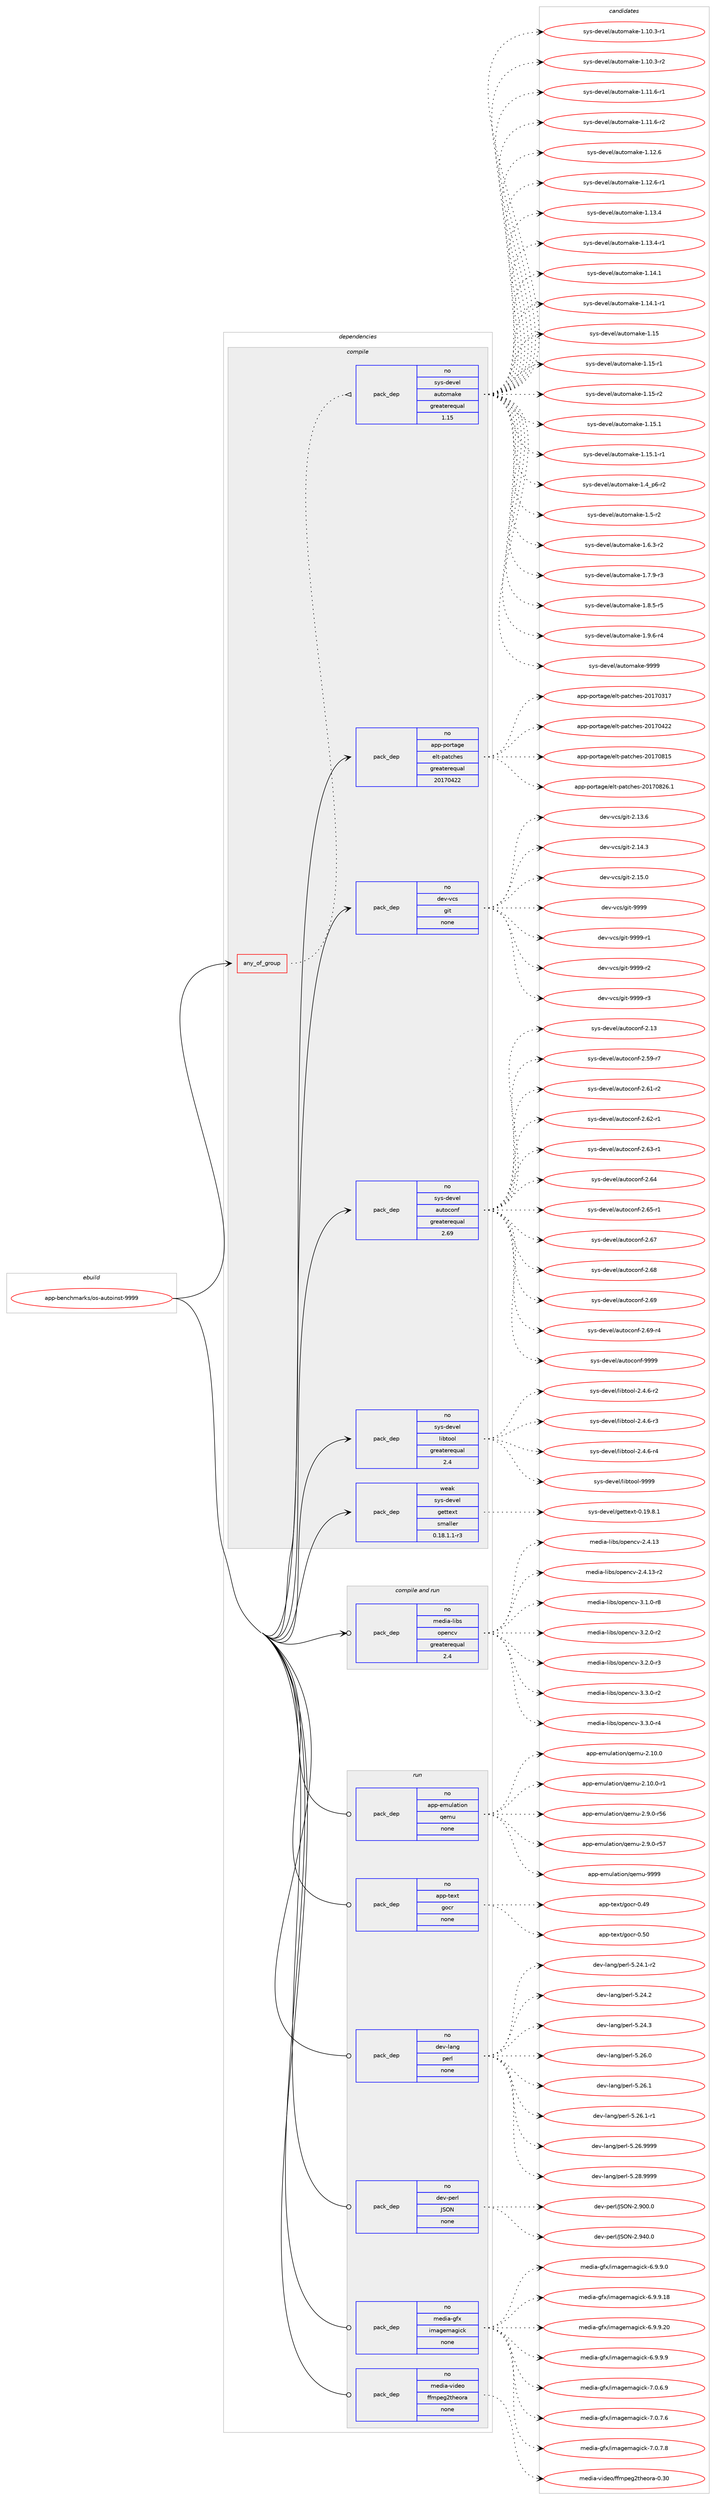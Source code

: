 digraph prolog {

# *************
# Graph options
# *************

newrank=true;
concentrate=true;
compound=true;
graph [rankdir=LR,fontname=Helvetica,fontsize=10,ranksep=1.5];#, ranksep=2.5, nodesep=0.2];
edge  [arrowhead=vee];
node  [fontname=Helvetica,fontsize=10];

# **********
# The ebuild
# **********

subgraph cluster_leftcol {
color=gray;
rank=same;
label=<<i>ebuild</i>>;
id [label="app-benchmarks/os-autoinst-9999", color=red, width=4, href="../app-benchmarks/os-autoinst-9999.svg"];
}

# ****************
# The dependencies
# ****************

subgraph cluster_midcol {
color=gray;
label=<<i>dependencies</i>>;
subgraph cluster_compile {
fillcolor="#eeeeee";
style=filled;
label=<<i>compile</i>>;
subgraph any201 {
dependency11244 [label=<<TABLE BORDER="0" CELLBORDER="1" CELLSPACING="0" CELLPADDING="4"><TR><TD CELLPADDING="10">any_of_group</TD></TR></TABLE>>, shape=none, color=red];subgraph pack7969 {
dependency11245 [label=<<TABLE BORDER="0" CELLBORDER="1" CELLSPACING="0" CELLPADDING="4" WIDTH="220"><TR><TD ROWSPAN="6" CELLPADDING="30">pack_dep</TD></TR><TR><TD WIDTH="110">no</TD></TR><TR><TD>sys-devel</TD></TR><TR><TD>automake</TD></TR><TR><TD>greaterequal</TD></TR><TR><TD>1.15</TD></TR></TABLE>>, shape=none, color=blue];
}
dependency11244:e -> dependency11245:w [weight=20,style="dotted",arrowhead="oinv"];
}
id:e -> dependency11244:w [weight=20,style="solid",arrowhead="vee"];
subgraph pack7970 {
dependency11246 [label=<<TABLE BORDER="0" CELLBORDER="1" CELLSPACING="0" CELLPADDING="4" WIDTH="220"><TR><TD ROWSPAN="6" CELLPADDING="30">pack_dep</TD></TR><TR><TD WIDTH="110">no</TD></TR><TR><TD>app-portage</TD></TR><TR><TD>elt-patches</TD></TR><TR><TD>greaterequal</TD></TR><TR><TD>20170422</TD></TR></TABLE>>, shape=none, color=blue];
}
id:e -> dependency11246:w [weight=20,style="solid",arrowhead="vee"];
subgraph pack7971 {
dependency11247 [label=<<TABLE BORDER="0" CELLBORDER="1" CELLSPACING="0" CELLPADDING="4" WIDTH="220"><TR><TD ROWSPAN="6" CELLPADDING="30">pack_dep</TD></TR><TR><TD WIDTH="110">no</TD></TR><TR><TD>dev-vcs</TD></TR><TR><TD>git</TD></TR><TR><TD>none</TD></TR><TR><TD></TD></TR></TABLE>>, shape=none, color=blue];
}
id:e -> dependency11247:w [weight=20,style="solid",arrowhead="vee"];
subgraph pack7972 {
dependency11248 [label=<<TABLE BORDER="0" CELLBORDER="1" CELLSPACING="0" CELLPADDING="4" WIDTH="220"><TR><TD ROWSPAN="6" CELLPADDING="30">pack_dep</TD></TR><TR><TD WIDTH="110">no</TD></TR><TR><TD>sys-devel</TD></TR><TR><TD>autoconf</TD></TR><TR><TD>greaterequal</TD></TR><TR><TD>2.69</TD></TR></TABLE>>, shape=none, color=blue];
}
id:e -> dependency11248:w [weight=20,style="solid",arrowhead="vee"];
subgraph pack7973 {
dependency11249 [label=<<TABLE BORDER="0" CELLBORDER="1" CELLSPACING="0" CELLPADDING="4" WIDTH="220"><TR><TD ROWSPAN="6" CELLPADDING="30">pack_dep</TD></TR><TR><TD WIDTH="110">no</TD></TR><TR><TD>sys-devel</TD></TR><TR><TD>libtool</TD></TR><TR><TD>greaterequal</TD></TR><TR><TD>2.4</TD></TR></TABLE>>, shape=none, color=blue];
}
id:e -> dependency11249:w [weight=20,style="solid",arrowhead="vee"];
subgraph pack7974 {
dependency11250 [label=<<TABLE BORDER="0" CELLBORDER="1" CELLSPACING="0" CELLPADDING="4" WIDTH="220"><TR><TD ROWSPAN="6" CELLPADDING="30">pack_dep</TD></TR><TR><TD WIDTH="110">weak</TD></TR><TR><TD>sys-devel</TD></TR><TR><TD>gettext</TD></TR><TR><TD>smaller</TD></TR><TR><TD>0.18.1.1-r3</TD></TR></TABLE>>, shape=none, color=blue];
}
id:e -> dependency11250:w [weight=20,style="solid",arrowhead="vee"];
}
subgraph cluster_compileandrun {
fillcolor="#eeeeee";
style=filled;
label=<<i>compile and run</i>>;
subgraph pack7975 {
dependency11251 [label=<<TABLE BORDER="0" CELLBORDER="1" CELLSPACING="0" CELLPADDING="4" WIDTH="220"><TR><TD ROWSPAN="6" CELLPADDING="30">pack_dep</TD></TR><TR><TD WIDTH="110">no</TD></TR><TR><TD>media-libs</TD></TR><TR><TD>opencv</TD></TR><TR><TD>greaterequal</TD></TR><TR><TD>2.4</TD></TR></TABLE>>, shape=none, color=blue];
}
id:e -> dependency11251:w [weight=20,style="solid",arrowhead="odotvee"];
}
subgraph cluster_run {
fillcolor="#eeeeee";
style=filled;
label=<<i>run</i>>;
subgraph pack7976 {
dependency11252 [label=<<TABLE BORDER="0" CELLBORDER="1" CELLSPACING="0" CELLPADDING="4" WIDTH="220"><TR><TD ROWSPAN="6" CELLPADDING="30">pack_dep</TD></TR><TR><TD WIDTH="110">no</TD></TR><TR><TD>app-emulation</TD></TR><TR><TD>qemu</TD></TR><TR><TD>none</TD></TR><TR><TD></TD></TR></TABLE>>, shape=none, color=blue];
}
id:e -> dependency11252:w [weight=20,style="solid",arrowhead="odot"];
subgraph pack7977 {
dependency11253 [label=<<TABLE BORDER="0" CELLBORDER="1" CELLSPACING="0" CELLPADDING="4" WIDTH="220"><TR><TD ROWSPAN="6" CELLPADDING="30">pack_dep</TD></TR><TR><TD WIDTH="110">no</TD></TR><TR><TD>app-text</TD></TR><TR><TD>gocr</TD></TR><TR><TD>none</TD></TR><TR><TD></TD></TR></TABLE>>, shape=none, color=blue];
}
id:e -> dependency11253:w [weight=20,style="solid",arrowhead="odot"];
subgraph pack7978 {
dependency11254 [label=<<TABLE BORDER="0" CELLBORDER="1" CELLSPACING="0" CELLPADDING="4" WIDTH="220"><TR><TD ROWSPAN="6" CELLPADDING="30">pack_dep</TD></TR><TR><TD WIDTH="110">no</TD></TR><TR><TD>dev-lang</TD></TR><TR><TD>perl</TD></TR><TR><TD>none</TD></TR><TR><TD></TD></TR></TABLE>>, shape=none, color=blue];
}
id:e -> dependency11254:w [weight=20,style="solid",arrowhead="odot"];
subgraph pack7979 {
dependency11255 [label=<<TABLE BORDER="0" CELLBORDER="1" CELLSPACING="0" CELLPADDING="4" WIDTH="220"><TR><TD ROWSPAN="6" CELLPADDING="30">pack_dep</TD></TR><TR><TD WIDTH="110">no</TD></TR><TR><TD>dev-perl</TD></TR><TR><TD>JSON</TD></TR><TR><TD>none</TD></TR><TR><TD></TD></TR></TABLE>>, shape=none, color=blue];
}
id:e -> dependency11255:w [weight=20,style="solid",arrowhead="odot"];
subgraph pack7980 {
dependency11256 [label=<<TABLE BORDER="0" CELLBORDER="1" CELLSPACING="0" CELLPADDING="4" WIDTH="220"><TR><TD ROWSPAN="6" CELLPADDING="30">pack_dep</TD></TR><TR><TD WIDTH="110">no</TD></TR><TR><TD>media-gfx</TD></TR><TR><TD>imagemagick</TD></TR><TR><TD>none</TD></TR><TR><TD></TD></TR></TABLE>>, shape=none, color=blue];
}
id:e -> dependency11256:w [weight=20,style="solid",arrowhead="odot"];
subgraph pack7981 {
dependency11257 [label=<<TABLE BORDER="0" CELLBORDER="1" CELLSPACING="0" CELLPADDING="4" WIDTH="220"><TR><TD ROWSPAN="6" CELLPADDING="30">pack_dep</TD></TR><TR><TD WIDTH="110">no</TD></TR><TR><TD>media-video</TD></TR><TR><TD>ffmpeg2theora</TD></TR><TR><TD>none</TD></TR><TR><TD></TD></TR></TABLE>>, shape=none, color=blue];
}
id:e -> dependency11257:w [weight=20,style="solid",arrowhead="odot"];
}
}

# **************
# The candidates
# **************

subgraph cluster_choices {
rank=same;
color=gray;
label=<<i>candidates</i>>;

subgraph choice7969 {
color=black;
nodesep=1;
choice11512111545100101118101108479711711611110997107101454946494846514511449 [label="sys-devel/automake-1.10.3-r1", color=red, width=4,href="../sys-devel/automake-1.10.3-r1.svg"];
choice11512111545100101118101108479711711611110997107101454946494846514511450 [label="sys-devel/automake-1.10.3-r2", color=red, width=4,href="../sys-devel/automake-1.10.3-r2.svg"];
choice11512111545100101118101108479711711611110997107101454946494946544511449 [label="sys-devel/automake-1.11.6-r1", color=red, width=4,href="../sys-devel/automake-1.11.6-r1.svg"];
choice11512111545100101118101108479711711611110997107101454946494946544511450 [label="sys-devel/automake-1.11.6-r2", color=red, width=4,href="../sys-devel/automake-1.11.6-r2.svg"];
choice1151211154510010111810110847971171161111099710710145494649504654 [label="sys-devel/automake-1.12.6", color=red, width=4,href="../sys-devel/automake-1.12.6.svg"];
choice11512111545100101118101108479711711611110997107101454946495046544511449 [label="sys-devel/automake-1.12.6-r1", color=red, width=4,href="../sys-devel/automake-1.12.6-r1.svg"];
choice1151211154510010111810110847971171161111099710710145494649514652 [label="sys-devel/automake-1.13.4", color=red, width=4,href="../sys-devel/automake-1.13.4.svg"];
choice11512111545100101118101108479711711611110997107101454946495146524511449 [label="sys-devel/automake-1.13.4-r1", color=red, width=4,href="../sys-devel/automake-1.13.4-r1.svg"];
choice1151211154510010111810110847971171161111099710710145494649524649 [label="sys-devel/automake-1.14.1", color=red, width=4,href="../sys-devel/automake-1.14.1.svg"];
choice11512111545100101118101108479711711611110997107101454946495246494511449 [label="sys-devel/automake-1.14.1-r1", color=red, width=4,href="../sys-devel/automake-1.14.1-r1.svg"];
choice115121115451001011181011084797117116111109971071014549464953 [label="sys-devel/automake-1.15", color=red, width=4,href="../sys-devel/automake-1.15.svg"];
choice1151211154510010111810110847971171161111099710710145494649534511449 [label="sys-devel/automake-1.15-r1", color=red, width=4,href="../sys-devel/automake-1.15-r1.svg"];
choice1151211154510010111810110847971171161111099710710145494649534511450 [label="sys-devel/automake-1.15-r2", color=red, width=4,href="../sys-devel/automake-1.15-r2.svg"];
choice1151211154510010111810110847971171161111099710710145494649534649 [label="sys-devel/automake-1.15.1", color=red, width=4,href="../sys-devel/automake-1.15.1.svg"];
choice11512111545100101118101108479711711611110997107101454946495346494511449 [label="sys-devel/automake-1.15.1-r1", color=red, width=4,href="../sys-devel/automake-1.15.1-r1.svg"];
choice115121115451001011181011084797117116111109971071014549465295112544511450 [label="sys-devel/automake-1.4_p6-r2", color=red, width=4,href="../sys-devel/automake-1.4_p6-r2.svg"];
choice11512111545100101118101108479711711611110997107101454946534511450 [label="sys-devel/automake-1.5-r2", color=red, width=4,href="../sys-devel/automake-1.5-r2.svg"];
choice115121115451001011181011084797117116111109971071014549465446514511450 [label="sys-devel/automake-1.6.3-r2", color=red, width=4,href="../sys-devel/automake-1.6.3-r2.svg"];
choice115121115451001011181011084797117116111109971071014549465546574511451 [label="sys-devel/automake-1.7.9-r3", color=red, width=4,href="../sys-devel/automake-1.7.9-r3.svg"];
choice115121115451001011181011084797117116111109971071014549465646534511453 [label="sys-devel/automake-1.8.5-r5", color=red, width=4,href="../sys-devel/automake-1.8.5-r5.svg"];
choice115121115451001011181011084797117116111109971071014549465746544511452 [label="sys-devel/automake-1.9.6-r4", color=red, width=4,href="../sys-devel/automake-1.9.6-r4.svg"];
choice115121115451001011181011084797117116111109971071014557575757 [label="sys-devel/automake-9999", color=red, width=4,href="../sys-devel/automake-9999.svg"];
dependency11245:e -> choice11512111545100101118101108479711711611110997107101454946494846514511449:w [style=dotted,weight="100"];
dependency11245:e -> choice11512111545100101118101108479711711611110997107101454946494846514511450:w [style=dotted,weight="100"];
dependency11245:e -> choice11512111545100101118101108479711711611110997107101454946494946544511449:w [style=dotted,weight="100"];
dependency11245:e -> choice11512111545100101118101108479711711611110997107101454946494946544511450:w [style=dotted,weight="100"];
dependency11245:e -> choice1151211154510010111810110847971171161111099710710145494649504654:w [style=dotted,weight="100"];
dependency11245:e -> choice11512111545100101118101108479711711611110997107101454946495046544511449:w [style=dotted,weight="100"];
dependency11245:e -> choice1151211154510010111810110847971171161111099710710145494649514652:w [style=dotted,weight="100"];
dependency11245:e -> choice11512111545100101118101108479711711611110997107101454946495146524511449:w [style=dotted,weight="100"];
dependency11245:e -> choice1151211154510010111810110847971171161111099710710145494649524649:w [style=dotted,weight="100"];
dependency11245:e -> choice11512111545100101118101108479711711611110997107101454946495246494511449:w [style=dotted,weight="100"];
dependency11245:e -> choice115121115451001011181011084797117116111109971071014549464953:w [style=dotted,weight="100"];
dependency11245:e -> choice1151211154510010111810110847971171161111099710710145494649534511449:w [style=dotted,weight="100"];
dependency11245:e -> choice1151211154510010111810110847971171161111099710710145494649534511450:w [style=dotted,weight="100"];
dependency11245:e -> choice1151211154510010111810110847971171161111099710710145494649534649:w [style=dotted,weight="100"];
dependency11245:e -> choice11512111545100101118101108479711711611110997107101454946495346494511449:w [style=dotted,weight="100"];
dependency11245:e -> choice115121115451001011181011084797117116111109971071014549465295112544511450:w [style=dotted,weight="100"];
dependency11245:e -> choice11512111545100101118101108479711711611110997107101454946534511450:w [style=dotted,weight="100"];
dependency11245:e -> choice115121115451001011181011084797117116111109971071014549465446514511450:w [style=dotted,weight="100"];
dependency11245:e -> choice115121115451001011181011084797117116111109971071014549465546574511451:w [style=dotted,weight="100"];
dependency11245:e -> choice115121115451001011181011084797117116111109971071014549465646534511453:w [style=dotted,weight="100"];
dependency11245:e -> choice115121115451001011181011084797117116111109971071014549465746544511452:w [style=dotted,weight="100"];
dependency11245:e -> choice115121115451001011181011084797117116111109971071014557575757:w [style=dotted,weight="100"];
}
subgraph choice7970 {
color=black;
nodesep=1;
choice97112112451121111141169710310147101108116451129711699104101115455048495548514955 [label="app-portage/elt-patches-20170317", color=red, width=4,href="../app-portage/elt-patches-20170317.svg"];
choice97112112451121111141169710310147101108116451129711699104101115455048495548525050 [label="app-portage/elt-patches-20170422", color=red, width=4,href="../app-portage/elt-patches-20170422.svg"];
choice97112112451121111141169710310147101108116451129711699104101115455048495548564953 [label="app-portage/elt-patches-20170815", color=red, width=4,href="../app-portage/elt-patches-20170815.svg"];
choice971121124511211111411697103101471011081164511297116991041011154550484955485650544649 [label="app-portage/elt-patches-20170826.1", color=red, width=4,href="../app-portage/elt-patches-20170826.1.svg"];
dependency11246:e -> choice97112112451121111141169710310147101108116451129711699104101115455048495548514955:w [style=dotted,weight="100"];
dependency11246:e -> choice97112112451121111141169710310147101108116451129711699104101115455048495548525050:w [style=dotted,weight="100"];
dependency11246:e -> choice97112112451121111141169710310147101108116451129711699104101115455048495548564953:w [style=dotted,weight="100"];
dependency11246:e -> choice971121124511211111411697103101471011081164511297116991041011154550484955485650544649:w [style=dotted,weight="100"];
}
subgraph choice7971 {
color=black;
nodesep=1;
choice10010111845118991154710310511645504649514654 [label="dev-vcs/git-2.13.6", color=red, width=4,href="../dev-vcs/git-2.13.6.svg"];
choice10010111845118991154710310511645504649524651 [label="dev-vcs/git-2.14.3", color=red, width=4,href="../dev-vcs/git-2.14.3.svg"];
choice10010111845118991154710310511645504649534648 [label="dev-vcs/git-2.15.0", color=red, width=4,href="../dev-vcs/git-2.15.0.svg"];
choice1001011184511899115471031051164557575757 [label="dev-vcs/git-9999", color=red, width=4,href="../dev-vcs/git-9999.svg"];
choice10010111845118991154710310511645575757574511449 [label="dev-vcs/git-9999-r1", color=red, width=4,href="../dev-vcs/git-9999-r1.svg"];
choice10010111845118991154710310511645575757574511450 [label="dev-vcs/git-9999-r2", color=red, width=4,href="../dev-vcs/git-9999-r2.svg"];
choice10010111845118991154710310511645575757574511451 [label="dev-vcs/git-9999-r3", color=red, width=4,href="../dev-vcs/git-9999-r3.svg"];
dependency11247:e -> choice10010111845118991154710310511645504649514654:w [style=dotted,weight="100"];
dependency11247:e -> choice10010111845118991154710310511645504649524651:w [style=dotted,weight="100"];
dependency11247:e -> choice10010111845118991154710310511645504649534648:w [style=dotted,weight="100"];
dependency11247:e -> choice1001011184511899115471031051164557575757:w [style=dotted,weight="100"];
dependency11247:e -> choice10010111845118991154710310511645575757574511449:w [style=dotted,weight="100"];
dependency11247:e -> choice10010111845118991154710310511645575757574511450:w [style=dotted,weight="100"];
dependency11247:e -> choice10010111845118991154710310511645575757574511451:w [style=dotted,weight="100"];
}
subgraph choice7972 {
color=black;
nodesep=1;
choice115121115451001011181011084797117116111991111101024550464951 [label="sys-devel/autoconf-2.13", color=red, width=4,href="../sys-devel/autoconf-2.13.svg"];
choice1151211154510010111810110847971171161119911111010245504653574511455 [label="sys-devel/autoconf-2.59-r7", color=red, width=4,href="../sys-devel/autoconf-2.59-r7.svg"];
choice1151211154510010111810110847971171161119911111010245504654494511450 [label="sys-devel/autoconf-2.61-r2", color=red, width=4,href="../sys-devel/autoconf-2.61-r2.svg"];
choice1151211154510010111810110847971171161119911111010245504654504511449 [label="sys-devel/autoconf-2.62-r1", color=red, width=4,href="../sys-devel/autoconf-2.62-r1.svg"];
choice1151211154510010111810110847971171161119911111010245504654514511449 [label="sys-devel/autoconf-2.63-r1", color=red, width=4,href="../sys-devel/autoconf-2.63-r1.svg"];
choice115121115451001011181011084797117116111991111101024550465452 [label="sys-devel/autoconf-2.64", color=red, width=4,href="../sys-devel/autoconf-2.64.svg"];
choice1151211154510010111810110847971171161119911111010245504654534511449 [label="sys-devel/autoconf-2.65-r1", color=red, width=4,href="../sys-devel/autoconf-2.65-r1.svg"];
choice115121115451001011181011084797117116111991111101024550465455 [label="sys-devel/autoconf-2.67", color=red, width=4,href="../sys-devel/autoconf-2.67.svg"];
choice115121115451001011181011084797117116111991111101024550465456 [label="sys-devel/autoconf-2.68", color=red, width=4,href="../sys-devel/autoconf-2.68.svg"];
choice115121115451001011181011084797117116111991111101024550465457 [label="sys-devel/autoconf-2.69", color=red, width=4,href="../sys-devel/autoconf-2.69.svg"];
choice1151211154510010111810110847971171161119911111010245504654574511452 [label="sys-devel/autoconf-2.69-r4", color=red, width=4,href="../sys-devel/autoconf-2.69-r4.svg"];
choice115121115451001011181011084797117116111991111101024557575757 [label="sys-devel/autoconf-9999", color=red, width=4,href="../sys-devel/autoconf-9999.svg"];
dependency11248:e -> choice115121115451001011181011084797117116111991111101024550464951:w [style=dotted,weight="100"];
dependency11248:e -> choice1151211154510010111810110847971171161119911111010245504653574511455:w [style=dotted,weight="100"];
dependency11248:e -> choice1151211154510010111810110847971171161119911111010245504654494511450:w [style=dotted,weight="100"];
dependency11248:e -> choice1151211154510010111810110847971171161119911111010245504654504511449:w [style=dotted,weight="100"];
dependency11248:e -> choice1151211154510010111810110847971171161119911111010245504654514511449:w [style=dotted,weight="100"];
dependency11248:e -> choice115121115451001011181011084797117116111991111101024550465452:w [style=dotted,weight="100"];
dependency11248:e -> choice1151211154510010111810110847971171161119911111010245504654534511449:w [style=dotted,weight="100"];
dependency11248:e -> choice115121115451001011181011084797117116111991111101024550465455:w [style=dotted,weight="100"];
dependency11248:e -> choice115121115451001011181011084797117116111991111101024550465456:w [style=dotted,weight="100"];
dependency11248:e -> choice115121115451001011181011084797117116111991111101024550465457:w [style=dotted,weight="100"];
dependency11248:e -> choice1151211154510010111810110847971171161119911111010245504654574511452:w [style=dotted,weight="100"];
dependency11248:e -> choice115121115451001011181011084797117116111991111101024557575757:w [style=dotted,weight="100"];
}
subgraph choice7973 {
color=black;
nodesep=1;
choice1151211154510010111810110847108105981161111111084550465246544511450 [label="sys-devel/libtool-2.4.6-r2", color=red, width=4,href="../sys-devel/libtool-2.4.6-r2.svg"];
choice1151211154510010111810110847108105981161111111084550465246544511451 [label="sys-devel/libtool-2.4.6-r3", color=red, width=4,href="../sys-devel/libtool-2.4.6-r3.svg"];
choice1151211154510010111810110847108105981161111111084550465246544511452 [label="sys-devel/libtool-2.4.6-r4", color=red, width=4,href="../sys-devel/libtool-2.4.6-r4.svg"];
choice1151211154510010111810110847108105981161111111084557575757 [label="sys-devel/libtool-9999", color=red, width=4,href="../sys-devel/libtool-9999.svg"];
dependency11249:e -> choice1151211154510010111810110847108105981161111111084550465246544511450:w [style=dotted,weight="100"];
dependency11249:e -> choice1151211154510010111810110847108105981161111111084550465246544511451:w [style=dotted,weight="100"];
dependency11249:e -> choice1151211154510010111810110847108105981161111111084550465246544511452:w [style=dotted,weight="100"];
dependency11249:e -> choice1151211154510010111810110847108105981161111111084557575757:w [style=dotted,weight="100"];
}
subgraph choice7974 {
color=black;
nodesep=1;
choice1151211154510010111810110847103101116116101120116454846495746564649 [label="sys-devel/gettext-0.19.8.1", color=red, width=4,href="../sys-devel/gettext-0.19.8.1.svg"];
dependency11250:e -> choice1151211154510010111810110847103101116116101120116454846495746564649:w [style=dotted,weight="100"];
}
subgraph choice7975 {
color=black;
nodesep=1;
choice109101100105974510810598115471111121011109911845504652464951 [label="media-libs/opencv-2.4.13", color=red, width=4,href="../media-libs/opencv-2.4.13.svg"];
choice1091011001059745108105981154711111210111099118455046524649514511450 [label="media-libs/opencv-2.4.13-r2", color=red, width=4,href="../media-libs/opencv-2.4.13-r2.svg"];
choice10910110010597451081059811547111112101110991184551464946484511456 [label="media-libs/opencv-3.1.0-r8", color=red, width=4,href="../media-libs/opencv-3.1.0-r8.svg"];
choice10910110010597451081059811547111112101110991184551465046484511450 [label="media-libs/opencv-3.2.0-r2", color=red, width=4,href="../media-libs/opencv-3.2.0-r2.svg"];
choice10910110010597451081059811547111112101110991184551465046484511451 [label="media-libs/opencv-3.2.0-r3", color=red, width=4,href="../media-libs/opencv-3.2.0-r3.svg"];
choice10910110010597451081059811547111112101110991184551465146484511450 [label="media-libs/opencv-3.3.0-r2", color=red, width=4,href="../media-libs/opencv-3.3.0-r2.svg"];
choice10910110010597451081059811547111112101110991184551465146484511452 [label="media-libs/opencv-3.3.0-r4", color=red, width=4,href="../media-libs/opencv-3.3.0-r4.svg"];
dependency11251:e -> choice109101100105974510810598115471111121011109911845504652464951:w [style=dotted,weight="100"];
dependency11251:e -> choice1091011001059745108105981154711111210111099118455046524649514511450:w [style=dotted,weight="100"];
dependency11251:e -> choice10910110010597451081059811547111112101110991184551464946484511456:w [style=dotted,weight="100"];
dependency11251:e -> choice10910110010597451081059811547111112101110991184551465046484511450:w [style=dotted,weight="100"];
dependency11251:e -> choice10910110010597451081059811547111112101110991184551465046484511451:w [style=dotted,weight="100"];
dependency11251:e -> choice10910110010597451081059811547111112101110991184551465146484511450:w [style=dotted,weight="100"];
dependency11251:e -> choice10910110010597451081059811547111112101110991184551465146484511452:w [style=dotted,weight="100"];
}
subgraph choice7976 {
color=black;
nodesep=1;
choice9711211245101109117108971161051111104711310110911745504649484648 [label="app-emulation/qemu-2.10.0", color=red, width=4,href="../app-emulation/qemu-2.10.0.svg"];
choice97112112451011091171089711610511111047113101109117455046494846484511449 [label="app-emulation/qemu-2.10.0-r1", color=red, width=4,href="../app-emulation/qemu-2.10.0-r1.svg"];
choice97112112451011091171089711610511111047113101109117455046574648451145354 [label="app-emulation/qemu-2.9.0-r56", color=red, width=4,href="../app-emulation/qemu-2.9.0-r56.svg"];
choice97112112451011091171089711610511111047113101109117455046574648451145355 [label="app-emulation/qemu-2.9.0-r57", color=red, width=4,href="../app-emulation/qemu-2.9.0-r57.svg"];
choice971121124510110911710897116105111110471131011091174557575757 [label="app-emulation/qemu-9999", color=red, width=4,href="../app-emulation/qemu-9999.svg"];
dependency11252:e -> choice9711211245101109117108971161051111104711310110911745504649484648:w [style=dotted,weight="100"];
dependency11252:e -> choice97112112451011091171089711610511111047113101109117455046494846484511449:w [style=dotted,weight="100"];
dependency11252:e -> choice97112112451011091171089711610511111047113101109117455046574648451145354:w [style=dotted,weight="100"];
dependency11252:e -> choice97112112451011091171089711610511111047113101109117455046574648451145355:w [style=dotted,weight="100"];
dependency11252:e -> choice971121124510110911710897116105111110471131011091174557575757:w [style=dotted,weight="100"];
}
subgraph choice7977 {
color=black;
nodesep=1;
choice971121124511610112011647103111991144548465257 [label="app-text/gocr-0.49", color=red, width=4,href="../app-text/gocr-0.49.svg"];
choice971121124511610112011647103111991144548465348 [label="app-text/gocr-0.50", color=red, width=4,href="../app-text/gocr-0.50.svg"];
dependency11253:e -> choice971121124511610112011647103111991144548465257:w [style=dotted,weight="100"];
dependency11253:e -> choice971121124511610112011647103111991144548465348:w [style=dotted,weight="100"];
}
subgraph choice7978 {
color=black;
nodesep=1;
choice100101118451089711010347112101114108455346505246494511450 [label="dev-lang/perl-5.24.1-r2", color=red, width=4,href="../dev-lang/perl-5.24.1-r2.svg"];
choice10010111845108971101034711210111410845534650524650 [label="dev-lang/perl-5.24.2", color=red, width=4,href="../dev-lang/perl-5.24.2.svg"];
choice10010111845108971101034711210111410845534650524651 [label="dev-lang/perl-5.24.3", color=red, width=4,href="../dev-lang/perl-5.24.3.svg"];
choice10010111845108971101034711210111410845534650544648 [label="dev-lang/perl-5.26.0", color=red, width=4,href="../dev-lang/perl-5.26.0.svg"];
choice10010111845108971101034711210111410845534650544649 [label="dev-lang/perl-5.26.1", color=red, width=4,href="../dev-lang/perl-5.26.1.svg"];
choice100101118451089711010347112101114108455346505446494511449 [label="dev-lang/perl-5.26.1-r1", color=red, width=4,href="../dev-lang/perl-5.26.1-r1.svg"];
choice10010111845108971101034711210111410845534650544657575757 [label="dev-lang/perl-5.26.9999", color=red, width=4,href="../dev-lang/perl-5.26.9999.svg"];
choice10010111845108971101034711210111410845534650564657575757 [label="dev-lang/perl-5.28.9999", color=red, width=4,href="../dev-lang/perl-5.28.9999.svg"];
dependency11254:e -> choice100101118451089711010347112101114108455346505246494511450:w [style=dotted,weight="100"];
dependency11254:e -> choice10010111845108971101034711210111410845534650524650:w [style=dotted,weight="100"];
dependency11254:e -> choice10010111845108971101034711210111410845534650524651:w [style=dotted,weight="100"];
dependency11254:e -> choice10010111845108971101034711210111410845534650544648:w [style=dotted,weight="100"];
dependency11254:e -> choice10010111845108971101034711210111410845534650544649:w [style=dotted,weight="100"];
dependency11254:e -> choice100101118451089711010347112101114108455346505446494511449:w [style=dotted,weight="100"];
dependency11254:e -> choice10010111845108971101034711210111410845534650544657575757:w [style=dotted,weight="100"];
dependency11254:e -> choice10010111845108971101034711210111410845534650564657575757:w [style=dotted,weight="100"];
}
subgraph choice7979 {
color=black;
nodesep=1;
choice1001011184511210111410847748379784550465748484648 [label="dev-perl/JSON-2.900.0", color=red, width=4,href="../dev-perl/JSON-2.900.0.svg"];
choice1001011184511210111410847748379784550465752484648 [label="dev-perl/JSON-2.940.0", color=red, width=4,href="../dev-perl/JSON-2.940.0.svg"];
dependency11255:e -> choice1001011184511210111410847748379784550465748484648:w [style=dotted,weight="100"];
dependency11255:e -> choice1001011184511210111410847748379784550465752484648:w [style=dotted,weight="100"];
}
subgraph choice7980 {
color=black;
nodesep=1;
choice1091011001059745103102120471051099710310110997103105991074554465746574648 [label="media-gfx/imagemagick-6.9.9.0", color=red, width=4,href="../media-gfx/imagemagick-6.9.9.0.svg"];
choice109101100105974510310212047105109971031011099710310599107455446574657464956 [label="media-gfx/imagemagick-6.9.9.18", color=red, width=4,href="../media-gfx/imagemagick-6.9.9.18.svg"];
choice109101100105974510310212047105109971031011099710310599107455446574657465048 [label="media-gfx/imagemagick-6.9.9.20", color=red, width=4,href="../media-gfx/imagemagick-6.9.9.20.svg"];
choice1091011001059745103102120471051099710310110997103105991074554465746574657 [label="media-gfx/imagemagick-6.9.9.9", color=red, width=4,href="../media-gfx/imagemagick-6.9.9.9.svg"];
choice1091011001059745103102120471051099710310110997103105991074555464846544657 [label="media-gfx/imagemagick-7.0.6.9", color=red, width=4,href="../media-gfx/imagemagick-7.0.6.9.svg"];
choice1091011001059745103102120471051099710310110997103105991074555464846554654 [label="media-gfx/imagemagick-7.0.7.6", color=red, width=4,href="../media-gfx/imagemagick-7.0.7.6.svg"];
choice1091011001059745103102120471051099710310110997103105991074555464846554656 [label="media-gfx/imagemagick-7.0.7.8", color=red, width=4,href="../media-gfx/imagemagick-7.0.7.8.svg"];
dependency11256:e -> choice1091011001059745103102120471051099710310110997103105991074554465746574648:w [style=dotted,weight="100"];
dependency11256:e -> choice109101100105974510310212047105109971031011099710310599107455446574657464956:w [style=dotted,weight="100"];
dependency11256:e -> choice109101100105974510310212047105109971031011099710310599107455446574657465048:w [style=dotted,weight="100"];
dependency11256:e -> choice1091011001059745103102120471051099710310110997103105991074554465746574657:w [style=dotted,weight="100"];
dependency11256:e -> choice1091011001059745103102120471051099710310110997103105991074555464846544657:w [style=dotted,weight="100"];
dependency11256:e -> choice1091011001059745103102120471051099710310110997103105991074555464846554654:w [style=dotted,weight="100"];
dependency11256:e -> choice1091011001059745103102120471051099710310110997103105991074555464846554656:w [style=dotted,weight="100"];
}
subgraph choice7981 {
color=black;
nodesep=1;
choice10910110010597451181051001011114710210210911210110350116104101111114974548465148 [label="media-video/ffmpeg2theora-0.30", color=red, width=4,href="../media-video/ffmpeg2theora-0.30.svg"];
dependency11257:e -> choice10910110010597451181051001011114710210210911210110350116104101111114974548465148:w [style=dotted,weight="100"];
}
}

}
